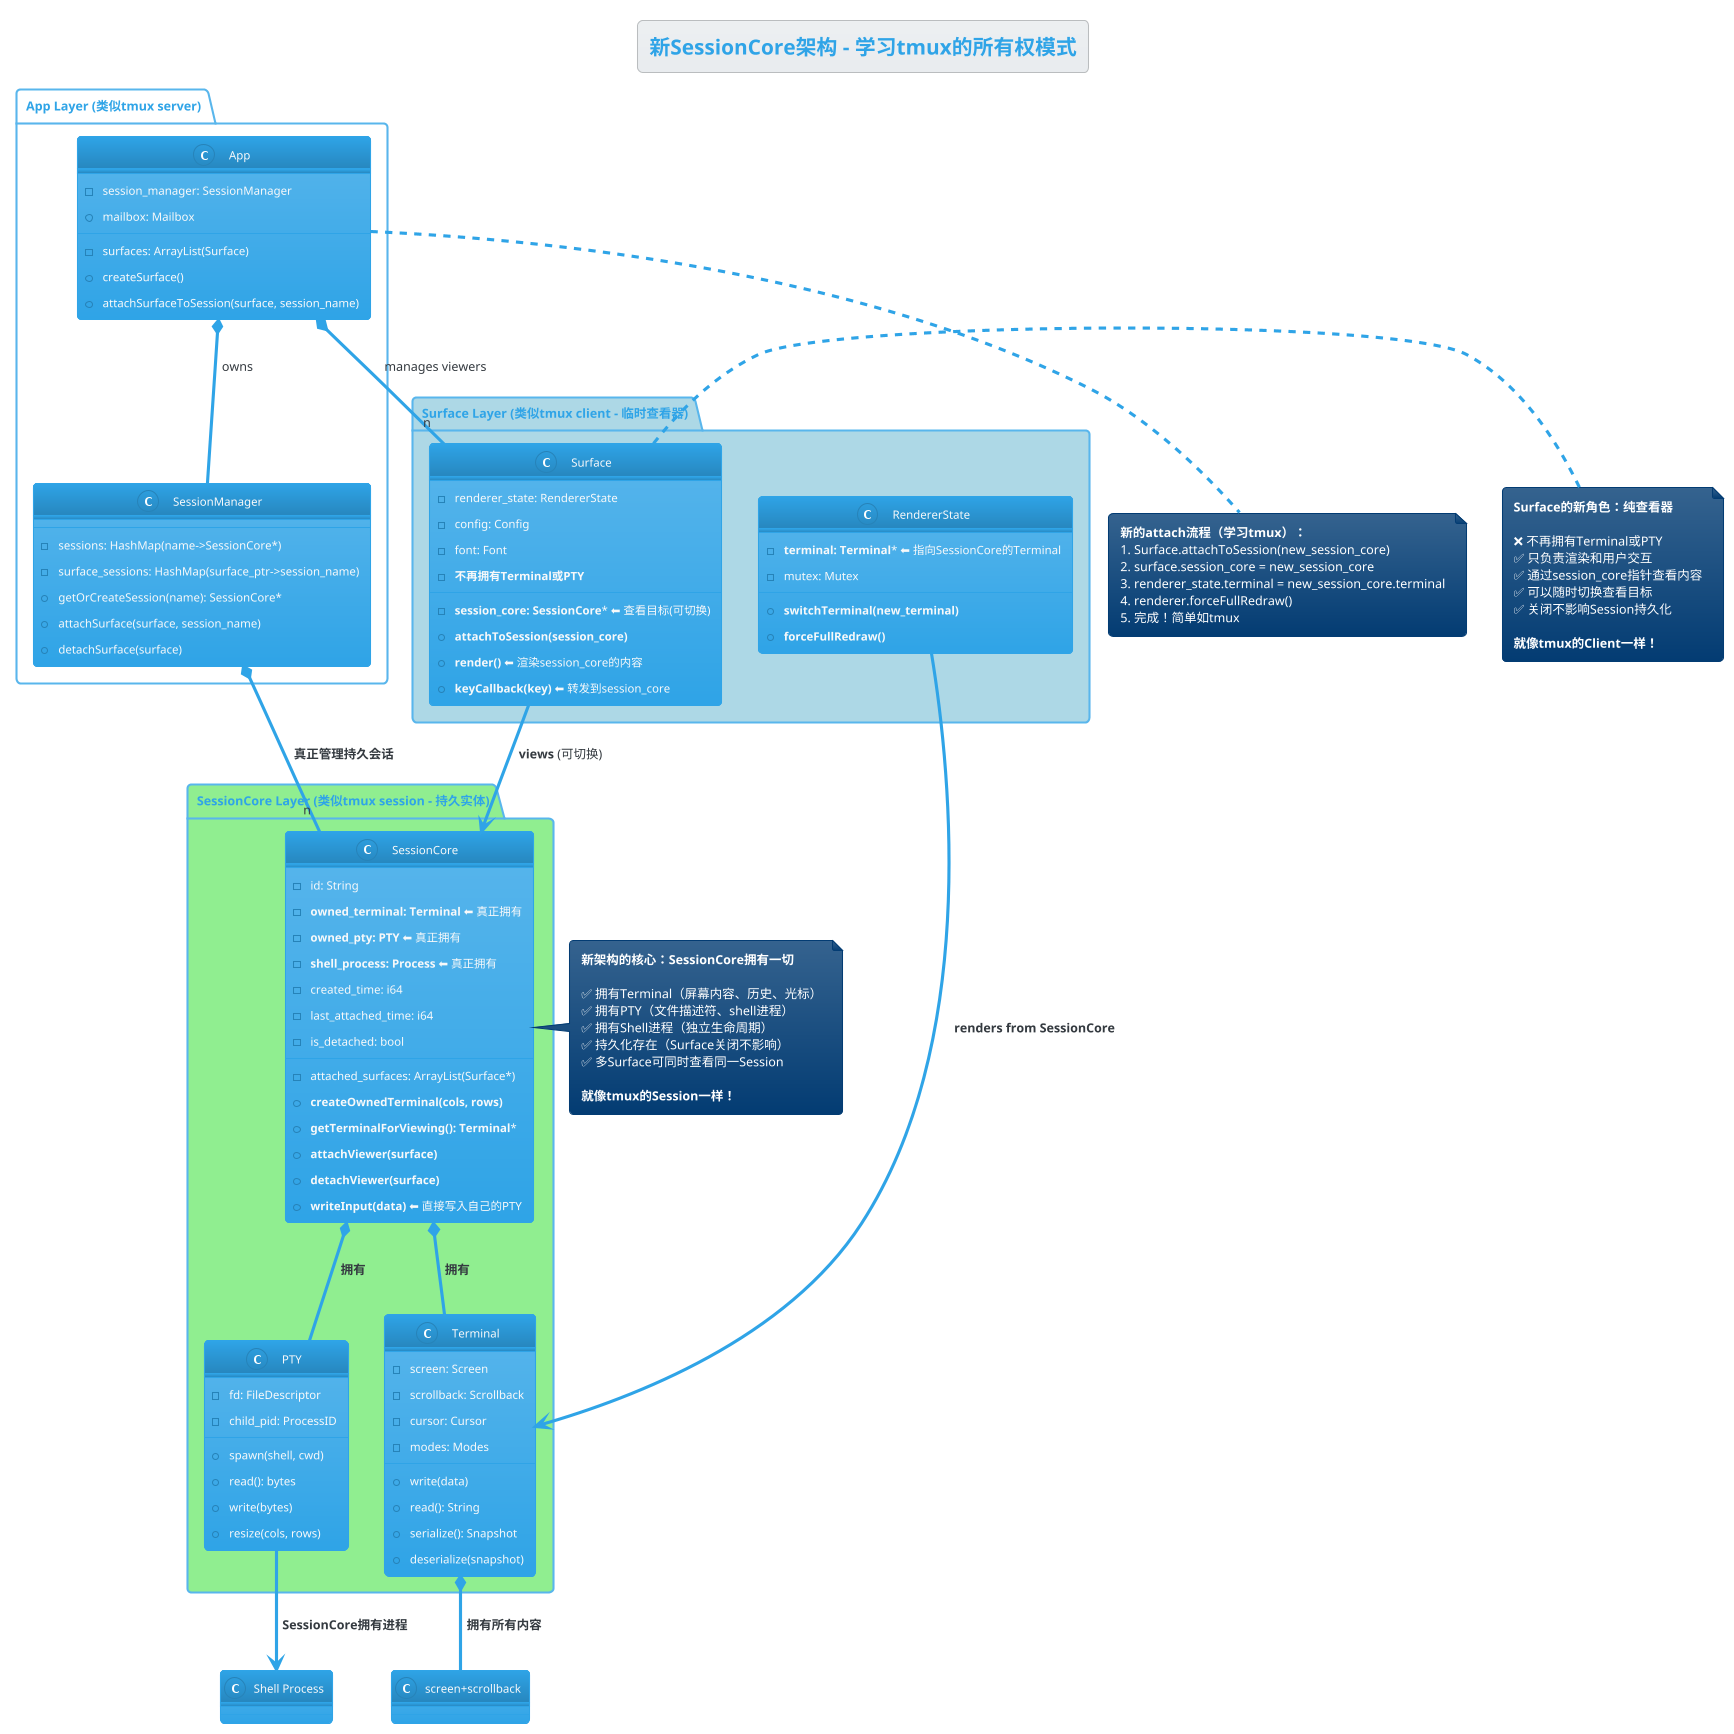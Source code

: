 @startuml new-sessioncore-architecture
!theme cerulean
title 新SessionCore架构 - 学习tmux的所有权模式

package "App Layer (类似tmux server)" {
    class App {
        - surfaces: ArrayList(Surface)
        - session_manager: SessionManager
        + createSurface()
        + attachSurfaceToSession(surface, session_name)
        + mailbox: Mailbox
    }
    
    class SessionManager {
        - sessions: HashMap(name->SessionCore*)
        - surface_sessions: HashMap(surface_ptr->session_name)
        + getOrCreateSession(name): SessionCore*
        + attachSurface(surface, session_name)
        + detachSurface(surface)
    }
}

package "SessionCore Layer (类似tmux session - 持久实体)" #LightGreen {
    class SessionCore {
        - id: String
        - **owned_terminal: Terminal** ⬅️ 真正拥有
        - **owned_pty: PTY** ⬅️ 真正拥有  
        - **shell_process: Process** ⬅️ 真正拥有
        - attached_surfaces: ArrayList(Surface*)
        - created_time: i64
        - last_attached_time: i64
        - is_detached: bool
        + **createOwnedTerminal(cols, rows)**
        + **getTerminalForViewing(): Terminal***
        + **attachViewer(surface)**
        + **detachViewer(surface)**
        + **writeInput(data)** ⬅️ 直接写入自己的PTY
    }
    
    class Terminal {
        - screen: Screen
        - scrollback: Scrollback  
        - cursor: Cursor
        - modes: Modes
        + write(data)
        + read(): String
        + serialize(): Snapshot
        + deserialize(snapshot)
    }
    
    class PTY {
        - fd: FileDescriptor
        - child_pid: ProcessID
        + spawn(shell, cwd)
        + read(): bytes
        + write(bytes)
        + resize(cols, rows)
    }
}

package "Surface Layer (类似tmux client - 临时查看器)" #LightBlue {
    class Surface {
        - **session_core: SessionCore*** ⬅️ 查看目标(可切换)
        - renderer_state: RendererState
        - config: Config
        - font: Font
        - **不再拥有Terminal或PTY**
        + **attachToSession(session_core)**
        + **render()** ⬅️ 渲染session_core的内容
        + **keyCallback(key)** ⬅️ 转发到session_core
    }
    
    class RendererState {
        - **terminal: Terminal*** ⬅️ 指向SessionCore的Terminal
        - mutex: Mutex
        + **switchTerminal(new_terminal)**
        + **forceFullRedraw()**
    }
}

' 新的所有权关系
App *-- SessionManager: owns
SessionManager *-- "n" SessionCore: **真正管理持久会话**
SessionCore *-- Terminal: **拥有**
SessionCore *-- PTY: **拥有**
Terminal *-- "screen+scrollback": **拥有所有内容**

' Surface只是查看器
App *-- "n" Surface: manages viewers
Surface --> SessionCore: **views** (可切换)
RendererState --> Terminal: **renders from SessionCore**

' PTY和Shell属于SessionCore
PTY --> "Shell Process": **SessionCore拥有进程**

note right of SessionCore
  **新架构的核心：SessionCore拥有一切**
  
  ✅ 拥有Terminal（屏幕内容、历史、光标）
  ✅ 拥有PTY（文件描述符、shell进程）  
  ✅ 拥有Shell进程（独立生命周期）
  ✅ 持久化存在（Surface关闭不影响）
  ✅ 多Surface可同时查看同一Session
  
  **就像tmux的Session一样！**
end note

note right of Surface
  **Surface的新角色：纯查看器**
  
  ❌ 不再拥有Terminal或PTY
  ✅ 只负责渲染和用户交互
  ✅ 通过session_core指针查看内容
  ✅ 可以随时切换查看目标
  ✅ 关闭不影响Session持久化
  
  **就像tmux的Client一样！**
end note

note bottom of App
  **新的attach流程（学习tmux）：**
  1. Surface.attachToSession(new_session_core)
  2. surface.session_core = new_session_core
  3. renderer_state.terminal = new_session_core.terminal
  4. renderer.forceFullRedraw()
  5. 完成！简单如tmux
end note

@enduml
